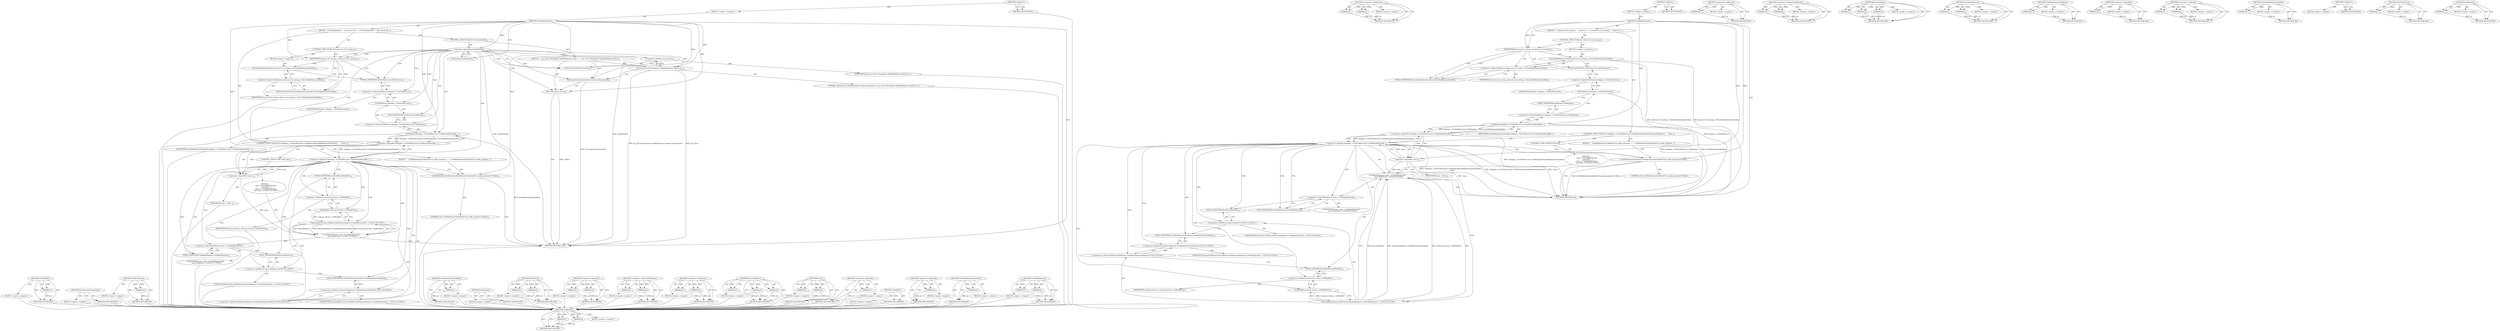 digraph "CanMakePayment" {
vulnerable_88 [label=<(METHOD,GetBoolean)>];
vulnerable_89 [label=<(PARAM,p1)>];
vulnerable_90 [label=<(PARAM,p2)>];
vulnerable_91 [label=<(BLOCK,&lt;empty&gt;,&lt;empty&gt;)>];
vulnerable_92 [label=<(METHOD_RETURN,ANY)>];
vulnerable_112 [label=<(METHOD,&lt;operator&gt;.fieldAccess)>];
vulnerable_113 [label=<(PARAM,p1)>];
vulnerable_114 [label=<(PARAM,p2)>];
vulnerable_115 [label=<(BLOCK,&lt;empty&gt;,&lt;empty&gt;)>];
vulnerable_116 [label=<(METHOD_RETURN,ANY)>];
vulnerable_6 [label=<(METHOD,&lt;global&gt;)<SUB>1</SUB>>];
vulnerable_7 [label=<(BLOCK,&lt;empty&gt;,&lt;empty&gt;)<SUB>1</SUB>>];
vulnerable_8 [label=<(METHOD,CanMakePayment)<SUB>1</SUB>>];
vulnerable_9 [label=<(BLOCK,{
   if (observer_for_testing_)
     observer_f...,{
   if (observer_for_testing_)
     observer_f...)<SUB>1</SUB>>];
vulnerable_10 [label=<(CONTROL_STRUCTURE,IF,if (observer_for_testing_))<SUB>2</SUB>>];
vulnerable_11 [label=<(IDENTIFIER,observer_for_testing_,if (observer_for_testing_))<SUB>2</SUB>>];
vulnerable_12 [label=<(BLOCK,&lt;empty&gt;,&lt;empty&gt;)<SUB>3</SUB>>];
vulnerable_13 [label=<(OnCanMakePaymentCalled,observer_for_testing_-&gt;OnCanMakePaymentCalled())<SUB>3</SUB>>];
vulnerable_14 [label=<(&lt;operator&gt;.indirectFieldAccess,observer_for_testing_-&gt;OnCanMakePaymentCalled)<SUB>3</SUB>>];
vulnerable_15 [label=<(IDENTIFIER,observer_for_testing_,observer_for_testing_-&gt;OnCanMakePaymentCalled())<SUB>3</SUB>>];
vulnerable_16 [label=<(FIELD_IDENTIFIER,OnCanMakePaymentCalled,OnCanMakePaymentCalled)<SUB>3</SUB>>];
vulnerable_17 [label=<(CONTROL_STRUCTURE,IF,if (!delegate_-&gt;GetPrefService()-&gt;GetBoolean(kCanMakePaymentEnabled) ||
      !state_))<SUB>5</SUB>>];
vulnerable_18 [label=<(&lt;operator&gt;.logicalOr,!delegate_-&gt;GetPrefService()-&gt;GetBoolean(kCanMa...)<SUB>5</SUB>>];
vulnerable_19 [label=<(&lt;operator&gt;.logicalNot,!delegate_-&gt;GetPrefService()-&gt;GetBoolean(kCanMa...)<SUB>5</SUB>>];
vulnerable_20 [label=<(GetBoolean,delegate_-&gt;GetPrefService()-&gt;GetBoolean(kCanMak...)<SUB>5</SUB>>];
vulnerable_21 [label=<(&lt;operator&gt;.indirectFieldAccess,delegate_-&gt;GetPrefService()-&gt;GetBoolean)<SUB>5</SUB>>];
vulnerable_22 [label=<(GetPrefService,delegate_-&gt;GetPrefService())<SUB>5</SUB>>];
vulnerable_23 [label=<(&lt;operator&gt;.indirectFieldAccess,delegate_-&gt;GetPrefService)<SUB>5</SUB>>];
vulnerable_24 [label=<(IDENTIFIER,delegate_,delegate_-&gt;GetPrefService())<SUB>5</SUB>>];
vulnerable_25 [label=<(FIELD_IDENTIFIER,GetPrefService,GetPrefService)<SUB>5</SUB>>];
vulnerable_26 [label=<(FIELD_IDENTIFIER,GetBoolean,GetBoolean)<SUB>5</SUB>>];
vulnerable_27 [label=<(IDENTIFIER,kCanMakePaymentEnabled,delegate_-&gt;GetPrefService()-&gt;GetBoolean(kCanMak...)<SUB>5</SUB>>];
vulnerable_28 [label=<(&lt;operator&gt;.logicalNot,!state_)<SUB>6</SUB>>];
vulnerable_29 [label=<(IDENTIFIER,state_,!state_)<SUB>6</SUB>>];
vulnerable_30 [label=<(BLOCK,{
    CanMakePaymentCallback(/*can_make_payment...,{
    CanMakePaymentCallback(/*can_make_payment...)<SUB>6</SUB>>];
vulnerable_31 [label=<(CanMakePaymentCallback,CanMakePaymentCallback(/*can_make_payment=*/false))<SUB>7</SUB>>];
vulnerable_32 [label=<(LITERAL,false,CanMakePaymentCallback(/*can_make_payment=*/false))<SUB>7</SUB>>];
vulnerable_33 [label=<(CONTROL_STRUCTURE,ELSE,else)<SUB>8</SUB>>];
vulnerable_34 [label="<(BLOCK,{
    state_-&gt;CanMakePayment(
        base::Bin...,{
    state_-&gt;CanMakePayment(
        base::Bin...)<SUB>8</SUB>>"];
vulnerable_35 [label="<(CanMakePayment,state_-&gt;CanMakePayment(
        base::BindOnce(...)<SUB>9</SUB>>"];
vulnerable_36 [label=<(&lt;operator&gt;.indirectFieldAccess,state_-&gt;CanMakePayment)<SUB>9</SUB>>];
vulnerable_37 [label="<(IDENTIFIER,state_,state_-&gt;CanMakePayment(
        base::BindOnce(...)<SUB>9</SUB>>"];
vulnerable_38 [label=<(FIELD_IDENTIFIER,CanMakePayment,CanMakePayment)<SUB>9</SUB>>];
vulnerable_39 [label="<(base.BindOnce,base::BindOnce(&amp;PaymentRequest::CanMakePaymentC...)<SUB>10</SUB>>"];
vulnerable_40 [label="<(&lt;operator&gt;.fieldAccess,base::BindOnce)<SUB>10</SUB>>"];
vulnerable_41 [label="<(IDENTIFIER,base,base::BindOnce(&amp;PaymentRequest::CanMakePaymentC...)<SUB>10</SUB>>"];
vulnerable_42 [label=<(FIELD_IDENTIFIER,BindOnce,BindOnce)<SUB>10</SUB>>];
vulnerable_43 [label="<(&lt;operator&gt;.addressOf,&amp;PaymentRequest::CanMakePaymentCallback)<SUB>10</SUB>>"];
vulnerable_44 [label="<(&lt;operator&gt;.fieldAccess,PaymentRequest::CanMakePaymentCallback)<SUB>10</SUB>>"];
vulnerable_45 [label="<(IDENTIFIER,PaymentRequest,base::BindOnce(&amp;PaymentRequest::CanMakePaymentC...)<SUB>10</SUB>>"];
vulnerable_46 [label=<(FIELD_IDENTIFIER,CanMakePaymentCallback,CanMakePaymentCallback)<SUB>10</SUB>>];
vulnerable_47 [label=<(GetWeakPtr,weak_ptr_factory_.GetWeakPtr())<SUB>11</SUB>>];
vulnerable_48 [label=<(&lt;operator&gt;.fieldAccess,weak_ptr_factory_.GetWeakPtr)<SUB>11</SUB>>];
vulnerable_49 [label=<(IDENTIFIER,weak_ptr_factory_,weak_ptr_factory_.GetWeakPtr())<SUB>11</SUB>>];
vulnerable_50 [label=<(FIELD_IDENTIFIER,GetWeakPtr,GetWeakPtr)<SUB>11</SUB>>];
vulnerable_51 [label=<(METHOD_RETURN,void)<SUB>1</SUB>>];
vulnerable_53 [label=<(METHOD_RETURN,ANY)<SUB>1</SUB>>];
vulnerable_117 [label=<(METHOD,&lt;operator&gt;.addressOf)>];
vulnerable_118 [label=<(PARAM,p1)>];
vulnerable_119 [label=<(BLOCK,&lt;empty&gt;,&lt;empty&gt;)>];
vulnerable_120 [label=<(METHOD_RETURN,ANY)>];
vulnerable_74 [label=<(METHOD,&lt;operator&gt;.indirectFieldAccess)>];
vulnerable_75 [label=<(PARAM,p1)>];
vulnerable_76 [label=<(PARAM,p2)>];
vulnerable_77 [label=<(BLOCK,&lt;empty&gt;,&lt;empty&gt;)>];
vulnerable_78 [label=<(METHOD_RETURN,ANY)>];
vulnerable_106 [label=<(METHOD,base.BindOnce)>];
vulnerable_107 [label=<(PARAM,p1)>];
vulnerable_108 [label=<(PARAM,p2)>];
vulnerable_109 [label=<(PARAM,p3)>];
vulnerable_110 [label=<(BLOCK,&lt;empty&gt;,&lt;empty&gt;)>];
vulnerable_111 [label=<(METHOD_RETURN,ANY)>];
vulnerable_101 [label=<(METHOD,CanMakePayment)>];
vulnerable_102 [label=<(PARAM,p1)>];
vulnerable_103 [label=<(PARAM,p2)>];
vulnerable_104 [label=<(BLOCK,&lt;empty&gt;,&lt;empty&gt;)>];
vulnerable_105 [label=<(METHOD_RETURN,ANY)>];
vulnerable_97 [label=<(METHOD,CanMakePaymentCallback)>];
vulnerable_98 [label=<(PARAM,p1)>];
vulnerable_99 [label=<(BLOCK,&lt;empty&gt;,&lt;empty&gt;)>];
vulnerable_100 [label=<(METHOD_RETURN,ANY)>];
vulnerable_84 [label=<(METHOD,&lt;operator&gt;.logicalNot)>];
vulnerable_85 [label=<(PARAM,p1)>];
vulnerable_86 [label=<(BLOCK,&lt;empty&gt;,&lt;empty&gt;)>];
vulnerable_87 [label=<(METHOD_RETURN,ANY)>];
vulnerable_79 [label=<(METHOD,&lt;operator&gt;.logicalOr)>];
vulnerable_80 [label=<(PARAM,p1)>];
vulnerable_81 [label=<(PARAM,p2)>];
vulnerable_82 [label=<(BLOCK,&lt;empty&gt;,&lt;empty&gt;)>];
vulnerable_83 [label=<(METHOD_RETURN,ANY)>];
vulnerable_70 [label=<(METHOD,OnCanMakePaymentCalled)>];
vulnerable_71 [label=<(PARAM,p1)>];
vulnerable_72 [label=<(BLOCK,&lt;empty&gt;,&lt;empty&gt;)>];
vulnerable_73 [label=<(METHOD_RETURN,ANY)>];
vulnerable_64 [label=<(METHOD,&lt;global&gt;)<SUB>1</SUB>>];
vulnerable_65 [label=<(BLOCK,&lt;empty&gt;,&lt;empty&gt;)>];
vulnerable_66 [label=<(METHOD_RETURN,ANY)>];
vulnerable_93 [label=<(METHOD,GetPrefService)>];
vulnerable_94 [label=<(PARAM,p1)>];
vulnerable_95 [label=<(BLOCK,&lt;empty&gt;,&lt;empty&gt;)>];
vulnerable_96 [label=<(METHOD_RETURN,ANY)>];
vulnerable_121 [label=<(METHOD,GetWeakPtr)>];
vulnerable_122 [label=<(PARAM,p1)>];
vulnerable_123 [label=<(BLOCK,&lt;empty&gt;,&lt;empty&gt;)>];
vulnerable_124 [label=<(METHOD_RETURN,ANY)>];
fixed_145 [label=<(METHOD,GetWeakPtr)>];
fixed_146 [label=<(PARAM,p1)>];
fixed_147 [label=<(BLOCK,&lt;empty&gt;,&lt;empty&gt;)>];
fixed_148 [label=<(METHOD_RETURN,ANY)>];
fixed_100 [label=<(METHOD,OnConnectionTerminated)>];
fixed_101 [label=<(BLOCK,&lt;empty&gt;,&lt;empty&gt;)>];
fixed_102 [label=<(METHOD_RETURN,ANY)>];
fixed_122 [label=<(METHOD,GetPrefService)>];
fixed_123 [label=<(PARAM,p1)>];
fixed_124 [label=<(BLOCK,&lt;empty&gt;,&lt;empty&gt;)>];
fixed_125 [label=<(METHOD_RETURN,ANY)>];
fixed_6 [label=<(METHOD,&lt;global&gt;)<SUB>1</SUB>>];
fixed_7 [label=<(BLOCK,&lt;empty&gt;,&lt;empty&gt;)<SUB>1</SUB>>];
fixed_8 [label=<(METHOD,CanMakePayment)<SUB>1</SUB>>];
fixed_9 [label=<(BLOCK,{
  if (!IsInitialized()) {
    log_.Error(&quot;Att...,{
  if (!IsInitialized()) {
    log_.Error(&quot;Att...)<SUB>1</SUB>>];
fixed_10 [label=<(CONTROL_STRUCTURE,IF,if (!IsInitialized()))<SUB>2</SUB>>];
fixed_11 [label=<(&lt;operator&gt;.logicalNot,!IsInitialized())<SUB>2</SUB>>];
fixed_12 [label=<(IsInitialized,IsInitialized())<SUB>2</SUB>>];
fixed_13 [label=<(BLOCK,{
    log_.Error(&quot;Attempted canMakePayment with...,{
    log_.Error(&quot;Attempted canMakePayment with...)<SUB>2</SUB>>];
fixed_14 [label=<(Error,log_.Error(&quot;Attempted canMakePayment without in...)<SUB>3</SUB>>];
fixed_15 [label=<(&lt;operator&gt;.fieldAccess,log_.Error)<SUB>3</SUB>>];
fixed_16 [label=<(IDENTIFIER,log_,log_.Error(&quot;Attempted canMakePayment without in...)<SUB>3</SUB>>];
fixed_17 [label=<(FIELD_IDENTIFIER,Error,Error)<SUB>3</SUB>>];
fixed_18 [label=<(LITERAL,&quot;Attempted canMakePayment without initialization&quot;,log_.Error(&quot;Attempted canMakePayment without in...)<SUB>3</SUB>>];
fixed_19 [label=<(OnConnectionTerminated,OnConnectionTerminated())<SUB>4</SUB>>];
fixed_20 [label=<(RETURN,return;,return;)<SUB>5</SUB>>];
fixed_21 [label=<(CONTROL_STRUCTURE,IF,if (observer_for_testing_))<SUB>10</SUB>>];
fixed_22 [label=<(IDENTIFIER,observer_for_testing_,if (observer_for_testing_))<SUB>10</SUB>>];
fixed_23 [label=<(BLOCK,&lt;empty&gt;,&lt;empty&gt;)<SUB>11</SUB>>];
fixed_24 [label=<(OnCanMakePaymentCalled,observer_for_testing_-&gt;OnCanMakePaymentCalled())<SUB>11</SUB>>];
fixed_25 [label=<(&lt;operator&gt;.indirectFieldAccess,observer_for_testing_-&gt;OnCanMakePaymentCalled)<SUB>11</SUB>>];
fixed_26 [label=<(IDENTIFIER,observer_for_testing_,observer_for_testing_-&gt;OnCanMakePaymentCalled())<SUB>11</SUB>>];
fixed_27 [label=<(FIELD_IDENTIFIER,OnCanMakePaymentCalled,OnCanMakePaymentCalled)<SUB>11</SUB>>];
fixed_28 [label=<(CONTROL_STRUCTURE,IF,if (!delegate_-&gt;GetPrefService()-&gt;GetBoolean(kCanMakePaymentEnabled) ||
      !state_))<SUB>13</SUB>>];
fixed_29 [label=<(&lt;operator&gt;.logicalOr,!delegate_-&gt;GetPrefService()-&gt;GetBoolean(kCanMa...)<SUB>13</SUB>>];
fixed_30 [label=<(&lt;operator&gt;.logicalNot,!delegate_-&gt;GetPrefService()-&gt;GetBoolean(kCanMa...)<SUB>13</SUB>>];
fixed_31 [label=<(GetBoolean,delegate_-&gt;GetPrefService()-&gt;GetBoolean(kCanMak...)<SUB>13</SUB>>];
fixed_32 [label=<(&lt;operator&gt;.indirectFieldAccess,delegate_-&gt;GetPrefService()-&gt;GetBoolean)<SUB>13</SUB>>];
fixed_33 [label=<(GetPrefService,delegate_-&gt;GetPrefService())<SUB>13</SUB>>];
fixed_34 [label=<(&lt;operator&gt;.indirectFieldAccess,delegate_-&gt;GetPrefService)<SUB>13</SUB>>];
fixed_35 [label=<(IDENTIFIER,delegate_,delegate_-&gt;GetPrefService())<SUB>13</SUB>>];
fixed_36 [label=<(FIELD_IDENTIFIER,GetPrefService,GetPrefService)<SUB>13</SUB>>];
fixed_37 [label=<(FIELD_IDENTIFIER,GetBoolean,GetBoolean)<SUB>13</SUB>>];
fixed_38 [label=<(IDENTIFIER,kCanMakePaymentEnabled,delegate_-&gt;GetPrefService()-&gt;GetBoolean(kCanMak...)<SUB>13</SUB>>];
fixed_39 [label=<(&lt;operator&gt;.logicalNot,!state_)<SUB>14</SUB>>];
fixed_40 [label=<(IDENTIFIER,state_,!state_)<SUB>14</SUB>>];
fixed_41 [label=<(BLOCK,{
    CanMakePaymentCallback(/*can_make_payment...,{
    CanMakePaymentCallback(/*can_make_payment...)<SUB>14</SUB>>];
fixed_42 [label=<(CanMakePaymentCallback,CanMakePaymentCallback(/*can_make_payment=*/false))<SUB>15</SUB>>];
fixed_43 [label=<(LITERAL,false,CanMakePaymentCallback(/*can_make_payment=*/false))<SUB>15</SUB>>];
fixed_44 [label=<(CONTROL_STRUCTURE,ELSE,else)<SUB>16</SUB>>];
fixed_45 [label="<(BLOCK,{
    state_-&gt;CanMakePayment(
        base::Bin...,{
    state_-&gt;CanMakePayment(
        base::Bin...)<SUB>16</SUB>>"];
fixed_46 [label="<(CanMakePayment,state_-&gt;CanMakePayment(
        base::BindOnce(...)<SUB>17</SUB>>"];
fixed_47 [label=<(&lt;operator&gt;.indirectFieldAccess,state_-&gt;CanMakePayment)<SUB>17</SUB>>];
fixed_48 [label="<(IDENTIFIER,state_,state_-&gt;CanMakePayment(
        base::BindOnce(...)<SUB>17</SUB>>"];
fixed_49 [label=<(FIELD_IDENTIFIER,CanMakePayment,CanMakePayment)<SUB>17</SUB>>];
fixed_50 [label="<(base.BindOnce,base::BindOnce(&amp;PaymentRequest::CanMakePaymentC...)<SUB>18</SUB>>"];
fixed_51 [label="<(&lt;operator&gt;.fieldAccess,base::BindOnce)<SUB>18</SUB>>"];
fixed_52 [label="<(IDENTIFIER,base,base::BindOnce(&amp;PaymentRequest::CanMakePaymentC...)<SUB>18</SUB>>"];
fixed_53 [label=<(FIELD_IDENTIFIER,BindOnce,BindOnce)<SUB>18</SUB>>];
fixed_54 [label="<(&lt;operator&gt;.addressOf,&amp;PaymentRequest::CanMakePaymentCallback)<SUB>18</SUB>>"];
fixed_55 [label="<(&lt;operator&gt;.fieldAccess,PaymentRequest::CanMakePaymentCallback)<SUB>18</SUB>>"];
fixed_56 [label="<(IDENTIFIER,PaymentRequest,base::BindOnce(&amp;PaymentRequest::CanMakePaymentC...)<SUB>18</SUB>>"];
fixed_57 [label=<(FIELD_IDENTIFIER,CanMakePaymentCallback,CanMakePaymentCallback)<SUB>18</SUB>>];
fixed_58 [label=<(GetWeakPtr,weak_ptr_factory_.GetWeakPtr())<SUB>19</SUB>>];
fixed_59 [label=<(&lt;operator&gt;.fieldAccess,weak_ptr_factory_.GetWeakPtr)<SUB>19</SUB>>];
fixed_60 [label=<(IDENTIFIER,weak_ptr_factory_,weak_ptr_factory_.GetWeakPtr())<SUB>19</SUB>>];
fixed_61 [label=<(FIELD_IDENTIFIER,GetWeakPtr,GetWeakPtr)<SUB>19</SUB>>];
fixed_62 [label=<(METHOD_RETURN,void)<SUB>1</SUB>>];
fixed_64 [label=<(METHOD_RETURN,ANY)<SUB>1</SUB>>];
fixed_126 [label=<(METHOD,CanMakePaymentCallback)>];
fixed_127 [label=<(PARAM,p1)>];
fixed_128 [label=<(BLOCK,&lt;empty&gt;,&lt;empty&gt;)>];
fixed_129 [label=<(METHOD_RETURN,ANY)>];
fixed_87 [label=<(METHOD,IsInitialized)>];
fixed_88 [label=<(BLOCK,&lt;empty&gt;,&lt;empty&gt;)>];
fixed_89 [label=<(METHOD_RETURN,ANY)>];
fixed_117 [label=<(METHOD,GetBoolean)>];
fixed_118 [label=<(PARAM,p1)>];
fixed_119 [label=<(PARAM,p2)>];
fixed_120 [label=<(BLOCK,&lt;empty&gt;,&lt;empty&gt;)>];
fixed_121 [label=<(METHOD_RETURN,ANY)>];
fixed_112 [label=<(METHOD,&lt;operator&gt;.logicalOr)>];
fixed_113 [label=<(PARAM,p1)>];
fixed_114 [label=<(PARAM,p2)>];
fixed_115 [label=<(BLOCK,&lt;empty&gt;,&lt;empty&gt;)>];
fixed_116 [label=<(METHOD_RETURN,ANY)>];
fixed_107 [label=<(METHOD,&lt;operator&gt;.indirectFieldAccess)>];
fixed_108 [label=<(PARAM,p1)>];
fixed_109 [label=<(PARAM,p2)>];
fixed_110 [label=<(BLOCK,&lt;empty&gt;,&lt;empty&gt;)>];
fixed_111 [label=<(METHOD_RETURN,ANY)>];
fixed_95 [label=<(METHOD,&lt;operator&gt;.fieldAccess)>];
fixed_96 [label=<(PARAM,p1)>];
fixed_97 [label=<(PARAM,p2)>];
fixed_98 [label=<(BLOCK,&lt;empty&gt;,&lt;empty&gt;)>];
fixed_99 [label=<(METHOD_RETURN,ANY)>];
fixed_135 [label=<(METHOD,base.BindOnce)>];
fixed_136 [label=<(PARAM,p1)>];
fixed_137 [label=<(PARAM,p2)>];
fixed_138 [label=<(PARAM,p3)>];
fixed_139 [label=<(BLOCK,&lt;empty&gt;,&lt;empty&gt;)>];
fixed_140 [label=<(METHOD_RETURN,ANY)>];
fixed_90 [label=<(METHOD,Error)>];
fixed_91 [label=<(PARAM,p1)>];
fixed_92 [label=<(PARAM,p2)>];
fixed_93 [label=<(BLOCK,&lt;empty&gt;,&lt;empty&gt;)>];
fixed_94 [label=<(METHOD_RETURN,ANY)>];
fixed_83 [label=<(METHOD,&lt;operator&gt;.logicalNot)>];
fixed_84 [label=<(PARAM,p1)>];
fixed_85 [label=<(BLOCK,&lt;empty&gt;,&lt;empty&gt;)>];
fixed_86 [label=<(METHOD_RETURN,ANY)>];
fixed_77 [label=<(METHOD,&lt;global&gt;)<SUB>1</SUB>>];
fixed_78 [label=<(BLOCK,&lt;empty&gt;,&lt;empty&gt;)>];
fixed_79 [label=<(METHOD_RETURN,ANY)>];
fixed_141 [label=<(METHOD,&lt;operator&gt;.addressOf)>];
fixed_142 [label=<(PARAM,p1)>];
fixed_143 [label=<(BLOCK,&lt;empty&gt;,&lt;empty&gt;)>];
fixed_144 [label=<(METHOD_RETURN,ANY)>];
fixed_103 [label=<(METHOD,OnCanMakePaymentCalled)>];
fixed_104 [label=<(PARAM,p1)>];
fixed_105 [label=<(BLOCK,&lt;empty&gt;,&lt;empty&gt;)>];
fixed_106 [label=<(METHOD_RETURN,ANY)>];
fixed_130 [label=<(METHOD,CanMakePayment)>];
fixed_131 [label=<(PARAM,p1)>];
fixed_132 [label=<(PARAM,p2)>];
fixed_133 [label=<(BLOCK,&lt;empty&gt;,&lt;empty&gt;)>];
fixed_134 [label=<(METHOD_RETURN,ANY)>];
vulnerable_88 -> vulnerable_89  [key=0, label="AST: "];
vulnerable_88 -> vulnerable_89  [key=1, label="DDG: "];
vulnerable_88 -> vulnerable_91  [key=0, label="AST: "];
vulnerable_88 -> vulnerable_90  [key=0, label="AST: "];
vulnerable_88 -> vulnerable_90  [key=1, label="DDG: "];
vulnerable_88 -> vulnerable_92  [key=0, label="AST: "];
vulnerable_88 -> vulnerable_92  [key=1, label="CFG: "];
vulnerable_89 -> vulnerable_92  [key=0, label="DDG: p1"];
vulnerable_90 -> vulnerable_92  [key=0, label="DDG: p2"];
vulnerable_112 -> vulnerable_113  [key=0, label="AST: "];
vulnerable_112 -> vulnerable_113  [key=1, label="DDG: "];
vulnerable_112 -> vulnerable_115  [key=0, label="AST: "];
vulnerable_112 -> vulnerable_114  [key=0, label="AST: "];
vulnerable_112 -> vulnerable_114  [key=1, label="DDG: "];
vulnerable_112 -> vulnerable_116  [key=0, label="AST: "];
vulnerable_112 -> vulnerable_116  [key=1, label="CFG: "];
vulnerable_113 -> vulnerable_116  [key=0, label="DDG: p1"];
vulnerable_114 -> vulnerable_116  [key=0, label="DDG: p2"];
vulnerable_6 -> vulnerable_7  [key=0, label="AST: "];
vulnerable_6 -> vulnerable_53  [key=0, label="AST: "];
vulnerable_6 -> vulnerable_53  [key=1, label="CFG: "];
vulnerable_7 -> vulnerable_8  [key=0, label="AST: "];
vulnerable_8 -> vulnerable_9  [key=0, label="AST: "];
vulnerable_8 -> vulnerable_51  [key=0, label="AST: "];
vulnerable_8 -> vulnerable_11  [key=0, label="CFG: "];
vulnerable_8 -> vulnerable_11  [key=1, label="DDG: "];
vulnerable_8 -> vulnerable_28  [key=0, label="DDG: "];
vulnerable_8 -> vulnerable_31  [key=0, label="DDG: "];
vulnerable_8 -> vulnerable_20  [key=0, label="DDG: "];
vulnerable_9 -> vulnerable_10  [key=0, label="AST: "];
vulnerable_9 -> vulnerable_17  [key=0, label="AST: "];
vulnerable_10 -> vulnerable_11  [key=0, label="AST: "];
vulnerable_10 -> vulnerable_12  [key=0, label="AST: "];
vulnerable_11 -> vulnerable_16  [key=0, label="CFG: "];
vulnerable_11 -> vulnerable_16  [key=1, label="CDG: "];
vulnerable_11 -> vulnerable_25  [key=0, label="CFG: "];
vulnerable_11 -> vulnerable_13  [key=0, label="CDG: "];
vulnerable_11 -> vulnerable_14  [key=0, label="CDG: "];
vulnerable_12 -> vulnerable_13  [key=0, label="AST: "];
vulnerable_13 -> vulnerable_14  [key=0, label="AST: "];
vulnerable_13 -> vulnerable_25  [key=0, label="CFG: "];
vulnerable_13 -> vulnerable_51  [key=0, label="DDG: observer_for_testing_-&gt;OnCanMakePaymentCalled"];
vulnerable_13 -> vulnerable_51  [key=1, label="DDG: observer_for_testing_-&gt;OnCanMakePaymentCalled()"];
vulnerable_14 -> vulnerable_15  [key=0, label="AST: "];
vulnerable_14 -> vulnerable_16  [key=0, label="AST: "];
vulnerable_14 -> vulnerable_13  [key=0, label="CFG: "];
vulnerable_16 -> vulnerable_14  [key=0, label="CFG: "];
vulnerable_17 -> vulnerable_18  [key=0, label="AST: "];
vulnerable_17 -> vulnerable_30  [key=0, label="AST: "];
vulnerable_17 -> vulnerable_33  [key=0, label="AST: "];
vulnerable_18 -> vulnerable_19  [key=0, label="AST: "];
vulnerable_18 -> vulnerable_28  [key=0, label="AST: "];
vulnerable_18 -> vulnerable_31  [key=0, label="CFG: "];
vulnerable_18 -> vulnerable_31  [key=1, label="CDG: "];
vulnerable_18 -> vulnerable_38  [key=0, label="CFG: "];
vulnerable_18 -> vulnerable_38  [key=1, label="CDG: "];
vulnerable_18 -> vulnerable_51  [key=0, label="DDG: !delegate_-&gt;GetPrefService()-&gt;GetBoolean(kCanMakePaymentEnabled)"];
vulnerable_18 -> vulnerable_51  [key=1, label="DDG: !state_"];
vulnerable_18 -> vulnerable_51  [key=2, label="DDG: !delegate_-&gt;GetPrefService()-&gt;GetBoolean(kCanMakePaymentEnabled) ||
      !state_"];
vulnerable_18 -> vulnerable_47  [key=0, label="CDG: "];
vulnerable_18 -> vulnerable_48  [key=0, label="CDG: "];
vulnerable_18 -> vulnerable_42  [key=0, label="CDG: "];
vulnerable_18 -> vulnerable_36  [key=0, label="CDG: "];
vulnerable_18 -> vulnerable_46  [key=0, label="CDG: "];
vulnerable_18 -> vulnerable_40  [key=0, label="CDG: "];
vulnerable_18 -> vulnerable_50  [key=0, label="CDG: "];
vulnerable_18 -> vulnerable_44  [key=0, label="CDG: "];
vulnerable_18 -> vulnerable_35  [key=0, label="CDG: "];
vulnerable_18 -> vulnerable_39  [key=0, label="CDG: "];
vulnerable_18 -> vulnerable_43  [key=0, label="CDG: "];
vulnerable_19 -> vulnerable_20  [key=0, label="AST: "];
vulnerable_19 -> vulnerable_18  [key=0, label="CFG: "];
vulnerable_19 -> vulnerable_18  [key=1, label="DDG: delegate_-&gt;GetPrefService()-&gt;GetBoolean(kCanMakePaymentEnabled)"];
vulnerable_19 -> vulnerable_28  [key=0, label="CFG: "];
vulnerable_19 -> vulnerable_28  [key=1, label="CDG: "];
vulnerable_19 -> vulnerable_51  [key=0, label="DDG: delegate_-&gt;GetPrefService()-&gt;GetBoolean(kCanMakePaymentEnabled)"];
vulnerable_20 -> vulnerable_21  [key=0, label="AST: "];
vulnerable_20 -> vulnerable_27  [key=0, label="AST: "];
vulnerable_20 -> vulnerable_19  [key=0, label="CFG: "];
vulnerable_20 -> vulnerable_19  [key=1, label="DDG: delegate_-&gt;GetPrefService()-&gt;GetBoolean"];
vulnerable_20 -> vulnerable_19  [key=2, label="DDG: kCanMakePaymentEnabled"];
vulnerable_20 -> vulnerable_51  [key=0, label="DDG: delegate_-&gt;GetPrefService()-&gt;GetBoolean"];
vulnerable_20 -> vulnerable_51  [key=1, label="DDG: kCanMakePaymentEnabled"];
vulnerable_21 -> vulnerable_22  [key=0, label="AST: "];
vulnerable_21 -> vulnerable_26  [key=0, label="AST: "];
vulnerable_21 -> vulnerable_20  [key=0, label="CFG: "];
vulnerable_22 -> vulnerable_23  [key=0, label="AST: "];
vulnerable_22 -> vulnerable_26  [key=0, label="CFG: "];
vulnerable_22 -> vulnerable_51  [key=0, label="DDG: delegate_-&gt;GetPrefService"];
vulnerable_23 -> vulnerable_24  [key=0, label="AST: "];
vulnerable_23 -> vulnerable_25  [key=0, label="AST: "];
vulnerable_23 -> vulnerable_22  [key=0, label="CFG: "];
vulnerable_25 -> vulnerable_23  [key=0, label="CFG: "];
vulnerable_26 -> vulnerable_21  [key=0, label="CFG: "];
vulnerable_28 -> vulnerable_29  [key=0, label="AST: "];
vulnerable_28 -> vulnerable_18  [key=0, label="CFG: "];
vulnerable_28 -> vulnerable_18  [key=1, label="DDG: state_"];
vulnerable_28 -> vulnerable_51  [key=0, label="DDG: state_"];
vulnerable_28 -> vulnerable_35  [key=0, label="DDG: state_"];
vulnerable_30 -> vulnerable_31  [key=0, label="AST: "];
vulnerable_31 -> vulnerable_32  [key=0, label="AST: "];
vulnerable_31 -> vulnerable_51  [key=0, label="CFG: "];
vulnerable_31 -> vulnerable_51  [key=1, label="DDG: CanMakePaymentCallback(/*can_make_payment=*/false)"];
vulnerable_33 -> vulnerable_34  [key=0, label="AST: "];
vulnerable_34 -> vulnerable_35  [key=0, label="AST: "];
vulnerable_35 -> vulnerable_36  [key=0, label="AST: "];
vulnerable_35 -> vulnerable_39  [key=0, label="AST: "];
vulnerable_35 -> vulnerable_51  [key=0, label="CFG: "];
vulnerable_36 -> vulnerable_37  [key=0, label="AST: "];
vulnerable_36 -> vulnerable_38  [key=0, label="AST: "];
vulnerable_36 -> vulnerable_42  [key=0, label="CFG: "];
vulnerable_38 -> vulnerable_36  [key=0, label="CFG: "];
vulnerable_39 -> vulnerable_40  [key=0, label="AST: "];
vulnerable_39 -> vulnerable_43  [key=0, label="AST: "];
vulnerable_39 -> vulnerable_47  [key=0, label="AST: "];
vulnerable_39 -> vulnerable_35  [key=0, label="CFG: "];
vulnerable_39 -> vulnerable_35  [key=1, label="DDG: base::BindOnce"];
vulnerable_39 -> vulnerable_35  [key=2, label="DDG: &amp;PaymentRequest::CanMakePaymentCallback"];
vulnerable_39 -> vulnerable_35  [key=3, label="DDG: weak_ptr_factory_.GetWeakPtr()"];
vulnerable_40 -> vulnerable_41  [key=0, label="AST: "];
vulnerable_40 -> vulnerable_42  [key=0, label="AST: "];
vulnerable_40 -> vulnerable_46  [key=0, label="CFG: "];
vulnerable_42 -> vulnerable_40  [key=0, label="CFG: "];
vulnerable_43 -> vulnerable_44  [key=0, label="AST: "];
vulnerable_43 -> vulnerable_50  [key=0, label="CFG: "];
vulnerable_44 -> vulnerable_45  [key=0, label="AST: "];
vulnerable_44 -> vulnerable_46  [key=0, label="AST: "];
vulnerable_44 -> vulnerable_43  [key=0, label="CFG: "];
vulnerable_46 -> vulnerable_44  [key=0, label="CFG: "];
vulnerable_47 -> vulnerable_48  [key=0, label="AST: "];
vulnerable_47 -> vulnerable_39  [key=0, label="CFG: "];
vulnerable_47 -> vulnerable_39  [key=1, label="DDG: weak_ptr_factory_.GetWeakPtr"];
vulnerable_48 -> vulnerable_49  [key=0, label="AST: "];
vulnerable_48 -> vulnerable_50  [key=0, label="AST: "];
vulnerable_48 -> vulnerable_47  [key=0, label="CFG: "];
vulnerable_50 -> vulnerable_48  [key=0, label="CFG: "];
vulnerable_117 -> vulnerable_118  [key=0, label="AST: "];
vulnerable_117 -> vulnerable_118  [key=1, label="DDG: "];
vulnerable_117 -> vulnerable_119  [key=0, label="AST: "];
vulnerable_117 -> vulnerable_120  [key=0, label="AST: "];
vulnerable_117 -> vulnerable_120  [key=1, label="CFG: "];
vulnerable_118 -> vulnerable_120  [key=0, label="DDG: p1"];
vulnerable_74 -> vulnerable_75  [key=0, label="AST: "];
vulnerable_74 -> vulnerable_75  [key=1, label="DDG: "];
vulnerable_74 -> vulnerable_77  [key=0, label="AST: "];
vulnerable_74 -> vulnerable_76  [key=0, label="AST: "];
vulnerable_74 -> vulnerable_76  [key=1, label="DDG: "];
vulnerable_74 -> vulnerable_78  [key=0, label="AST: "];
vulnerable_74 -> vulnerable_78  [key=1, label="CFG: "];
vulnerable_75 -> vulnerable_78  [key=0, label="DDG: p1"];
vulnerable_76 -> vulnerable_78  [key=0, label="DDG: p2"];
vulnerable_106 -> vulnerable_107  [key=0, label="AST: "];
vulnerable_106 -> vulnerable_107  [key=1, label="DDG: "];
vulnerable_106 -> vulnerable_110  [key=0, label="AST: "];
vulnerable_106 -> vulnerable_108  [key=0, label="AST: "];
vulnerable_106 -> vulnerable_108  [key=1, label="DDG: "];
vulnerable_106 -> vulnerable_111  [key=0, label="AST: "];
vulnerable_106 -> vulnerable_111  [key=1, label="CFG: "];
vulnerable_106 -> vulnerable_109  [key=0, label="AST: "];
vulnerable_106 -> vulnerable_109  [key=1, label="DDG: "];
vulnerable_107 -> vulnerable_111  [key=0, label="DDG: p1"];
vulnerable_108 -> vulnerable_111  [key=0, label="DDG: p2"];
vulnerable_109 -> vulnerable_111  [key=0, label="DDG: p3"];
vulnerable_101 -> vulnerable_102  [key=0, label="AST: "];
vulnerable_101 -> vulnerable_102  [key=1, label="DDG: "];
vulnerable_101 -> vulnerable_104  [key=0, label="AST: "];
vulnerable_101 -> vulnerable_103  [key=0, label="AST: "];
vulnerable_101 -> vulnerable_103  [key=1, label="DDG: "];
vulnerable_101 -> vulnerable_105  [key=0, label="AST: "];
vulnerable_101 -> vulnerable_105  [key=1, label="CFG: "];
vulnerable_102 -> vulnerable_105  [key=0, label="DDG: p1"];
vulnerable_103 -> vulnerable_105  [key=0, label="DDG: p2"];
vulnerable_97 -> vulnerable_98  [key=0, label="AST: "];
vulnerable_97 -> vulnerable_98  [key=1, label="DDG: "];
vulnerable_97 -> vulnerable_99  [key=0, label="AST: "];
vulnerable_97 -> vulnerable_100  [key=0, label="AST: "];
vulnerable_97 -> vulnerable_100  [key=1, label="CFG: "];
vulnerable_98 -> vulnerable_100  [key=0, label="DDG: p1"];
vulnerable_84 -> vulnerable_85  [key=0, label="AST: "];
vulnerable_84 -> vulnerable_85  [key=1, label="DDG: "];
vulnerable_84 -> vulnerable_86  [key=0, label="AST: "];
vulnerable_84 -> vulnerable_87  [key=0, label="AST: "];
vulnerable_84 -> vulnerable_87  [key=1, label="CFG: "];
vulnerable_85 -> vulnerable_87  [key=0, label="DDG: p1"];
vulnerable_79 -> vulnerable_80  [key=0, label="AST: "];
vulnerable_79 -> vulnerable_80  [key=1, label="DDG: "];
vulnerable_79 -> vulnerable_82  [key=0, label="AST: "];
vulnerable_79 -> vulnerable_81  [key=0, label="AST: "];
vulnerable_79 -> vulnerable_81  [key=1, label="DDG: "];
vulnerable_79 -> vulnerable_83  [key=0, label="AST: "];
vulnerable_79 -> vulnerable_83  [key=1, label="CFG: "];
vulnerable_80 -> vulnerable_83  [key=0, label="DDG: p1"];
vulnerable_81 -> vulnerable_83  [key=0, label="DDG: p2"];
vulnerable_70 -> vulnerable_71  [key=0, label="AST: "];
vulnerable_70 -> vulnerable_71  [key=1, label="DDG: "];
vulnerable_70 -> vulnerable_72  [key=0, label="AST: "];
vulnerable_70 -> vulnerable_73  [key=0, label="AST: "];
vulnerable_70 -> vulnerable_73  [key=1, label="CFG: "];
vulnerable_71 -> vulnerable_73  [key=0, label="DDG: p1"];
vulnerable_64 -> vulnerable_65  [key=0, label="AST: "];
vulnerable_64 -> vulnerable_66  [key=0, label="AST: "];
vulnerable_64 -> vulnerable_66  [key=1, label="CFG: "];
vulnerable_93 -> vulnerable_94  [key=0, label="AST: "];
vulnerable_93 -> vulnerable_94  [key=1, label="DDG: "];
vulnerable_93 -> vulnerable_95  [key=0, label="AST: "];
vulnerable_93 -> vulnerable_96  [key=0, label="AST: "];
vulnerable_93 -> vulnerable_96  [key=1, label="CFG: "];
vulnerable_94 -> vulnerable_96  [key=0, label="DDG: p1"];
vulnerable_121 -> vulnerable_122  [key=0, label="AST: "];
vulnerable_121 -> vulnerable_122  [key=1, label="DDG: "];
vulnerable_121 -> vulnerable_123  [key=0, label="AST: "];
vulnerable_121 -> vulnerable_124  [key=0, label="AST: "];
vulnerable_121 -> vulnerable_124  [key=1, label="CFG: "];
vulnerable_122 -> vulnerable_124  [key=0, label="DDG: p1"];
fixed_145 -> fixed_146  [key=0, label="AST: "];
fixed_145 -> fixed_146  [key=1, label="DDG: "];
fixed_145 -> fixed_147  [key=0, label="AST: "];
fixed_145 -> fixed_148  [key=0, label="AST: "];
fixed_145 -> fixed_148  [key=1, label="CFG: "];
fixed_146 -> fixed_148  [key=0, label="DDG: p1"];
fixed_147 -> vulnerable_88  [key=0];
fixed_148 -> vulnerable_88  [key=0];
fixed_100 -> fixed_101  [key=0, label="AST: "];
fixed_100 -> fixed_102  [key=0, label="AST: "];
fixed_100 -> fixed_102  [key=1, label="CFG: "];
fixed_101 -> vulnerable_88  [key=0];
fixed_102 -> vulnerable_88  [key=0];
fixed_122 -> fixed_123  [key=0, label="AST: "];
fixed_122 -> fixed_123  [key=1, label="DDG: "];
fixed_122 -> fixed_124  [key=0, label="AST: "];
fixed_122 -> fixed_125  [key=0, label="AST: "];
fixed_122 -> fixed_125  [key=1, label="CFG: "];
fixed_123 -> fixed_125  [key=0, label="DDG: p1"];
fixed_124 -> vulnerable_88  [key=0];
fixed_125 -> vulnerable_88  [key=0];
fixed_6 -> fixed_7  [key=0, label="AST: "];
fixed_6 -> fixed_64  [key=0, label="AST: "];
fixed_6 -> fixed_64  [key=1, label="CFG: "];
fixed_7 -> fixed_8  [key=0, label="AST: "];
fixed_8 -> fixed_9  [key=0, label="AST: "];
fixed_8 -> fixed_62  [key=0, label="AST: "];
fixed_8 -> fixed_12  [key=0, label="CFG: "];
fixed_8 -> fixed_22  [key=0, label="DDG: "];
fixed_8 -> fixed_11  [key=0, label="DDG: "];
fixed_8 -> fixed_19  [key=0, label="DDG: "];
fixed_8 -> fixed_20  [key=0, label="DDG: "];
fixed_8 -> fixed_14  [key=0, label="DDG: "];
fixed_8 -> fixed_39  [key=0, label="DDG: "];
fixed_8 -> fixed_42  [key=0, label="DDG: "];
fixed_8 -> fixed_31  [key=0, label="DDG: "];
fixed_9 -> fixed_10  [key=0, label="AST: "];
fixed_9 -> fixed_21  [key=0, label="AST: "];
fixed_9 -> fixed_28  [key=0, label="AST: "];
fixed_10 -> fixed_11  [key=0, label="AST: "];
fixed_10 -> fixed_13  [key=0, label="AST: "];
fixed_11 -> fixed_12  [key=0, label="AST: "];
fixed_11 -> fixed_22  [key=0, label="CFG: "];
fixed_11 -> fixed_22  [key=1, label="CDG: "];
fixed_11 -> fixed_17  [key=0, label="CFG: "];
fixed_11 -> fixed_17  [key=1, label="CDG: "];
fixed_11 -> fixed_62  [key=0, label="DDG: IsInitialized()"];
fixed_11 -> fixed_62  [key=1, label="DDG: !IsInitialized()"];
fixed_11 -> fixed_15  [key=0, label="CDG: "];
fixed_11 -> fixed_30  [key=0, label="CDG: "];
fixed_11 -> fixed_34  [key=0, label="CDG: "];
fixed_11 -> fixed_32  [key=0, label="CDG: "];
fixed_11 -> fixed_14  [key=0, label="CDG: "];
fixed_11 -> fixed_33  [key=0, label="CDG: "];
fixed_11 -> fixed_19  [key=0, label="CDG: "];
fixed_11 -> fixed_36  [key=0, label="CDG: "];
fixed_11 -> fixed_37  [key=0, label="CDG: "];
fixed_11 -> fixed_20  [key=0, label="CDG: "];
fixed_11 -> fixed_29  [key=0, label="CDG: "];
fixed_11 -> fixed_31  [key=0, label="CDG: "];
fixed_12 -> fixed_11  [key=0, label="CFG: "];
fixed_13 -> fixed_14  [key=0, label="AST: "];
fixed_13 -> fixed_19  [key=0, label="AST: "];
fixed_13 -> fixed_20  [key=0, label="AST: "];
fixed_14 -> fixed_15  [key=0, label="AST: "];
fixed_14 -> fixed_18  [key=0, label="AST: "];
fixed_14 -> fixed_19  [key=0, label="CFG: "];
fixed_14 -> fixed_62  [key=0, label="DDG: log_.Error"];
fixed_14 -> fixed_62  [key=1, label="DDG: log_.Error(&quot;Attempted canMakePayment without initialization&quot;)"];
fixed_15 -> fixed_16  [key=0, label="AST: "];
fixed_15 -> fixed_17  [key=0, label="AST: "];
fixed_15 -> fixed_14  [key=0, label="CFG: "];
fixed_16 -> vulnerable_88  [key=0];
fixed_17 -> fixed_15  [key=0, label="CFG: "];
fixed_18 -> vulnerable_88  [key=0];
fixed_19 -> fixed_20  [key=0, label="CFG: "];
fixed_19 -> fixed_62  [key=0, label="DDG: OnConnectionTerminated()"];
fixed_20 -> fixed_62  [key=0, label="CFG: "];
fixed_20 -> fixed_62  [key=1, label="DDG: &lt;RET&gt;"];
fixed_21 -> fixed_22  [key=0, label="AST: "];
fixed_21 -> fixed_23  [key=0, label="AST: "];
fixed_22 -> fixed_27  [key=0, label="CFG: "];
fixed_22 -> fixed_27  [key=1, label="CDG: "];
fixed_22 -> fixed_36  [key=0, label="CFG: "];
fixed_22 -> fixed_24  [key=0, label="CDG: "];
fixed_22 -> fixed_25  [key=0, label="CDG: "];
fixed_23 -> fixed_24  [key=0, label="AST: "];
fixed_24 -> fixed_25  [key=0, label="AST: "];
fixed_24 -> fixed_36  [key=0, label="CFG: "];
fixed_25 -> fixed_26  [key=0, label="AST: "];
fixed_25 -> fixed_27  [key=0, label="AST: "];
fixed_25 -> fixed_24  [key=0, label="CFG: "];
fixed_26 -> vulnerable_88  [key=0];
fixed_27 -> fixed_25  [key=0, label="CFG: "];
fixed_28 -> fixed_29  [key=0, label="AST: "];
fixed_28 -> fixed_41  [key=0, label="AST: "];
fixed_28 -> fixed_44  [key=0, label="AST: "];
fixed_29 -> fixed_30  [key=0, label="AST: "];
fixed_29 -> fixed_39  [key=0, label="AST: "];
fixed_29 -> fixed_42  [key=0, label="CFG: "];
fixed_29 -> fixed_42  [key=1, label="CDG: "];
fixed_29 -> fixed_49  [key=0, label="CFG: "];
fixed_29 -> fixed_49  [key=1, label="CDG: "];
fixed_29 -> fixed_47  [key=0, label="CDG: "];
fixed_29 -> fixed_58  [key=0, label="CDG: "];
fixed_29 -> fixed_61  [key=0, label="CDG: "];
fixed_29 -> fixed_51  [key=0, label="CDG: "];
fixed_29 -> fixed_57  [key=0, label="CDG: "];
fixed_29 -> fixed_46  [key=0, label="CDG: "];
fixed_29 -> fixed_53  [key=0, label="CDG: "];
fixed_29 -> fixed_50  [key=0, label="CDG: "];
fixed_29 -> fixed_59  [key=0, label="CDG: "];
fixed_29 -> fixed_55  [key=0, label="CDG: "];
fixed_29 -> fixed_54  [key=0, label="CDG: "];
fixed_30 -> fixed_31  [key=0, label="AST: "];
fixed_30 -> fixed_29  [key=0, label="CFG: "];
fixed_30 -> fixed_29  [key=1, label="DDG: delegate_-&gt;GetPrefService()-&gt;GetBoolean(kCanMakePaymentEnabled)"];
fixed_30 -> fixed_39  [key=0, label="CFG: "];
fixed_30 -> fixed_39  [key=1, label="CDG: "];
fixed_31 -> fixed_32  [key=0, label="AST: "];
fixed_31 -> fixed_38  [key=0, label="AST: "];
fixed_31 -> fixed_30  [key=0, label="CFG: "];
fixed_31 -> fixed_30  [key=1, label="DDG: delegate_-&gt;GetPrefService()-&gt;GetBoolean"];
fixed_31 -> fixed_30  [key=2, label="DDG: kCanMakePaymentEnabled"];
fixed_31 -> fixed_62  [key=0, label="DDG: kCanMakePaymentEnabled"];
fixed_32 -> fixed_33  [key=0, label="AST: "];
fixed_32 -> fixed_37  [key=0, label="AST: "];
fixed_32 -> fixed_31  [key=0, label="CFG: "];
fixed_33 -> fixed_34  [key=0, label="AST: "];
fixed_33 -> fixed_37  [key=0, label="CFG: "];
fixed_34 -> fixed_35  [key=0, label="AST: "];
fixed_34 -> fixed_36  [key=0, label="AST: "];
fixed_34 -> fixed_33  [key=0, label="CFG: "];
fixed_35 -> vulnerable_88  [key=0];
fixed_36 -> fixed_34  [key=0, label="CFG: "];
fixed_37 -> fixed_32  [key=0, label="CFG: "];
fixed_38 -> vulnerable_88  [key=0];
fixed_39 -> fixed_40  [key=0, label="AST: "];
fixed_39 -> fixed_29  [key=0, label="CFG: "];
fixed_39 -> fixed_29  [key=1, label="DDG: state_"];
fixed_39 -> fixed_46  [key=0, label="DDG: state_"];
fixed_40 -> vulnerable_88  [key=0];
fixed_41 -> fixed_42  [key=0, label="AST: "];
fixed_42 -> fixed_43  [key=0, label="AST: "];
fixed_42 -> fixed_62  [key=0, label="CFG: "];
fixed_43 -> vulnerable_88  [key=0];
fixed_44 -> fixed_45  [key=0, label="AST: "];
fixed_45 -> fixed_46  [key=0, label="AST: "];
fixed_46 -> fixed_47  [key=0, label="AST: "];
fixed_46 -> fixed_50  [key=0, label="AST: "];
fixed_46 -> fixed_62  [key=0, label="CFG: "];
fixed_47 -> fixed_48  [key=0, label="AST: "];
fixed_47 -> fixed_49  [key=0, label="AST: "];
fixed_47 -> fixed_53  [key=0, label="CFG: "];
fixed_48 -> vulnerable_88  [key=0];
fixed_49 -> fixed_47  [key=0, label="CFG: "];
fixed_50 -> fixed_51  [key=0, label="AST: "];
fixed_50 -> fixed_54  [key=0, label="AST: "];
fixed_50 -> fixed_58  [key=0, label="AST: "];
fixed_50 -> fixed_46  [key=0, label="CFG: "];
fixed_50 -> fixed_46  [key=1, label="DDG: base::BindOnce"];
fixed_50 -> fixed_46  [key=2, label="DDG: &amp;PaymentRequest::CanMakePaymentCallback"];
fixed_50 -> fixed_46  [key=3, label="DDG: weak_ptr_factory_.GetWeakPtr()"];
fixed_51 -> fixed_52  [key=0, label="AST: "];
fixed_51 -> fixed_53  [key=0, label="AST: "];
fixed_51 -> fixed_57  [key=0, label="CFG: "];
fixed_52 -> vulnerable_88  [key=0];
fixed_53 -> fixed_51  [key=0, label="CFG: "];
fixed_54 -> fixed_55  [key=0, label="AST: "];
fixed_54 -> fixed_61  [key=0, label="CFG: "];
fixed_55 -> fixed_56  [key=0, label="AST: "];
fixed_55 -> fixed_57  [key=0, label="AST: "];
fixed_55 -> fixed_54  [key=0, label="CFG: "];
fixed_56 -> vulnerable_88  [key=0];
fixed_57 -> fixed_55  [key=0, label="CFG: "];
fixed_58 -> fixed_59  [key=0, label="AST: "];
fixed_58 -> fixed_50  [key=0, label="CFG: "];
fixed_58 -> fixed_50  [key=1, label="DDG: weak_ptr_factory_.GetWeakPtr"];
fixed_59 -> fixed_60  [key=0, label="AST: "];
fixed_59 -> fixed_61  [key=0, label="AST: "];
fixed_59 -> fixed_58  [key=0, label="CFG: "];
fixed_60 -> vulnerable_88  [key=0];
fixed_61 -> fixed_59  [key=0, label="CFG: "];
fixed_62 -> vulnerable_88  [key=0];
fixed_64 -> vulnerable_88  [key=0];
fixed_126 -> fixed_127  [key=0, label="AST: "];
fixed_126 -> fixed_127  [key=1, label="DDG: "];
fixed_126 -> fixed_128  [key=0, label="AST: "];
fixed_126 -> fixed_129  [key=0, label="AST: "];
fixed_126 -> fixed_129  [key=1, label="CFG: "];
fixed_127 -> fixed_129  [key=0, label="DDG: p1"];
fixed_128 -> vulnerable_88  [key=0];
fixed_129 -> vulnerable_88  [key=0];
fixed_87 -> fixed_88  [key=0, label="AST: "];
fixed_87 -> fixed_89  [key=0, label="AST: "];
fixed_87 -> fixed_89  [key=1, label="CFG: "];
fixed_88 -> vulnerable_88  [key=0];
fixed_89 -> vulnerable_88  [key=0];
fixed_117 -> fixed_118  [key=0, label="AST: "];
fixed_117 -> fixed_118  [key=1, label="DDG: "];
fixed_117 -> fixed_120  [key=0, label="AST: "];
fixed_117 -> fixed_119  [key=0, label="AST: "];
fixed_117 -> fixed_119  [key=1, label="DDG: "];
fixed_117 -> fixed_121  [key=0, label="AST: "];
fixed_117 -> fixed_121  [key=1, label="CFG: "];
fixed_118 -> fixed_121  [key=0, label="DDG: p1"];
fixed_119 -> fixed_121  [key=0, label="DDG: p2"];
fixed_120 -> vulnerable_88  [key=0];
fixed_121 -> vulnerable_88  [key=0];
fixed_112 -> fixed_113  [key=0, label="AST: "];
fixed_112 -> fixed_113  [key=1, label="DDG: "];
fixed_112 -> fixed_115  [key=0, label="AST: "];
fixed_112 -> fixed_114  [key=0, label="AST: "];
fixed_112 -> fixed_114  [key=1, label="DDG: "];
fixed_112 -> fixed_116  [key=0, label="AST: "];
fixed_112 -> fixed_116  [key=1, label="CFG: "];
fixed_113 -> fixed_116  [key=0, label="DDG: p1"];
fixed_114 -> fixed_116  [key=0, label="DDG: p2"];
fixed_115 -> vulnerable_88  [key=0];
fixed_116 -> vulnerable_88  [key=0];
fixed_107 -> fixed_108  [key=0, label="AST: "];
fixed_107 -> fixed_108  [key=1, label="DDG: "];
fixed_107 -> fixed_110  [key=0, label="AST: "];
fixed_107 -> fixed_109  [key=0, label="AST: "];
fixed_107 -> fixed_109  [key=1, label="DDG: "];
fixed_107 -> fixed_111  [key=0, label="AST: "];
fixed_107 -> fixed_111  [key=1, label="CFG: "];
fixed_108 -> fixed_111  [key=0, label="DDG: p1"];
fixed_109 -> fixed_111  [key=0, label="DDG: p2"];
fixed_110 -> vulnerable_88  [key=0];
fixed_111 -> vulnerable_88  [key=0];
fixed_95 -> fixed_96  [key=0, label="AST: "];
fixed_95 -> fixed_96  [key=1, label="DDG: "];
fixed_95 -> fixed_98  [key=0, label="AST: "];
fixed_95 -> fixed_97  [key=0, label="AST: "];
fixed_95 -> fixed_97  [key=1, label="DDG: "];
fixed_95 -> fixed_99  [key=0, label="AST: "];
fixed_95 -> fixed_99  [key=1, label="CFG: "];
fixed_96 -> fixed_99  [key=0, label="DDG: p1"];
fixed_97 -> fixed_99  [key=0, label="DDG: p2"];
fixed_98 -> vulnerable_88  [key=0];
fixed_99 -> vulnerable_88  [key=0];
fixed_135 -> fixed_136  [key=0, label="AST: "];
fixed_135 -> fixed_136  [key=1, label="DDG: "];
fixed_135 -> fixed_139  [key=0, label="AST: "];
fixed_135 -> fixed_137  [key=0, label="AST: "];
fixed_135 -> fixed_137  [key=1, label="DDG: "];
fixed_135 -> fixed_140  [key=0, label="AST: "];
fixed_135 -> fixed_140  [key=1, label="CFG: "];
fixed_135 -> fixed_138  [key=0, label="AST: "];
fixed_135 -> fixed_138  [key=1, label="DDG: "];
fixed_136 -> fixed_140  [key=0, label="DDG: p1"];
fixed_137 -> fixed_140  [key=0, label="DDG: p2"];
fixed_138 -> fixed_140  [key=0, label="DDG: p3"];
fixed_139 -> vulnerable_88  [key=0];
fixed_140 -> vulnerable_88  [key=0];
fixed_90 -> fixed_91  [key=0, label="AST: "];
fixed_90 -> fixed_91  [key=1, label="DDG: "];
fixed_90 -> fixed_93  [key=0, label="AST: "];
fixed_90 -> fixed_92  [key=0, label="AST: "];
fixed_90 -> fixed_92  [key=1, label="DDG: "];
fixed_90 -> fixed_94  [key=0, label="AST: "];
fixed_90 -> fixed_94  [key=1, label="CFG: "];
fixed_91 -> fixed_94  [key=0, label="DDG: p1"];
fixed_92 -> fixed_94  [key=0, label="DDG: p2"];
fixed_93 -> vulnerable_88  [key=0];
fixed_94 -> vulnerable_88  [key=0];
fixed_83 -> fixed_84  [key=0, label="AST: "];
fixed_83 -> fixed_84  [key=1, label="DDG: "];
fixed_83 -> fixed_85  [key=0, label="AST: "];
fixed_83 -> fixed_86  [key=0, label="AST: "];
fixed_83 -> fixed_86  [key=1, label="CFG: "];
fixed_84 -> fixed_86  [key=0, label="DDG: p1"];
fixed_85 -> vulnerable_88  [key=0];
fixed_86 -> vulnerable_88  [key=0];
fixed_77 -> fixed_78  [key=0, label="AST: "];
fixed_77 -> fixed_79  [key=0, label="AST: "];
fixed_77 -> fixed_79  [key=1, label="CFG: "];
fixed_78 -> vulnerable_88  [key=0];
fixed_79 -> vulnerable_88  [key=0];
fixed_141 -> fixed_142  [key=0, label="AST: "];
fixed_141 -> fixed_142  [key=1, label="DDG: "];
fixed_141 -> fixed_143  [key=0, label="AST: "];
fixed_141 -> fixed_144  [key=0, label="AST: "];
fixed_141 -> fixed_144  [key=1, label="CFG: "];
fixed_142 -> fixed_144  [key=0, label="DDG: p1"];
fixed_143 -> vulnerable_88  [key=0];
fixed_144 -> vulnerable_88  [key=0];
fixed_103 -> fixed_104  [key=0, label="AST: "];
fixed_103 -> fixed_104  [key=1, label="DDG: "];
fixed_103 -> fixed_105  [key=0, label="AST: "];
fixed_103 -> fixed_106  [key=0, label="AST: "];
fixed_103 -> fixed_106  [key=1, label="CFG: "];
fixed_104 -> fixed_106  [key=0, label="DDG: p1"];
fixed_105 -> vulnerable_88  [key=0];
fixed_106 -> vulnerable_88  [key=0];
fixed_130 -> fixed_131  [key=0, label="AST: "];
fixed_130 -> fixed_131  [key=1, label="DDG: "];
fixed_130 -> fixed_133  [key=0, label="AST: "];
fixed_130 -> fixed_132  [key=0, label="AST: "];
fixed_130 -> fixed_132  [key=1, label="DDG: "];
fixed_130 -> fixed_134  [key=0, label="AST: "];
fixed_130 -> fixed_134  [key=1, label="CFG: "];
fixed_131 -> fixed_134  [key=0, label="DDG: p1"];
fixed_132 -> fixed_134  [key=0, label="DDG: p2"];
fixed_133 -> vulnerable_88  [key=0];
fixed_134 -> vulnerable_88  [key=0];
}
